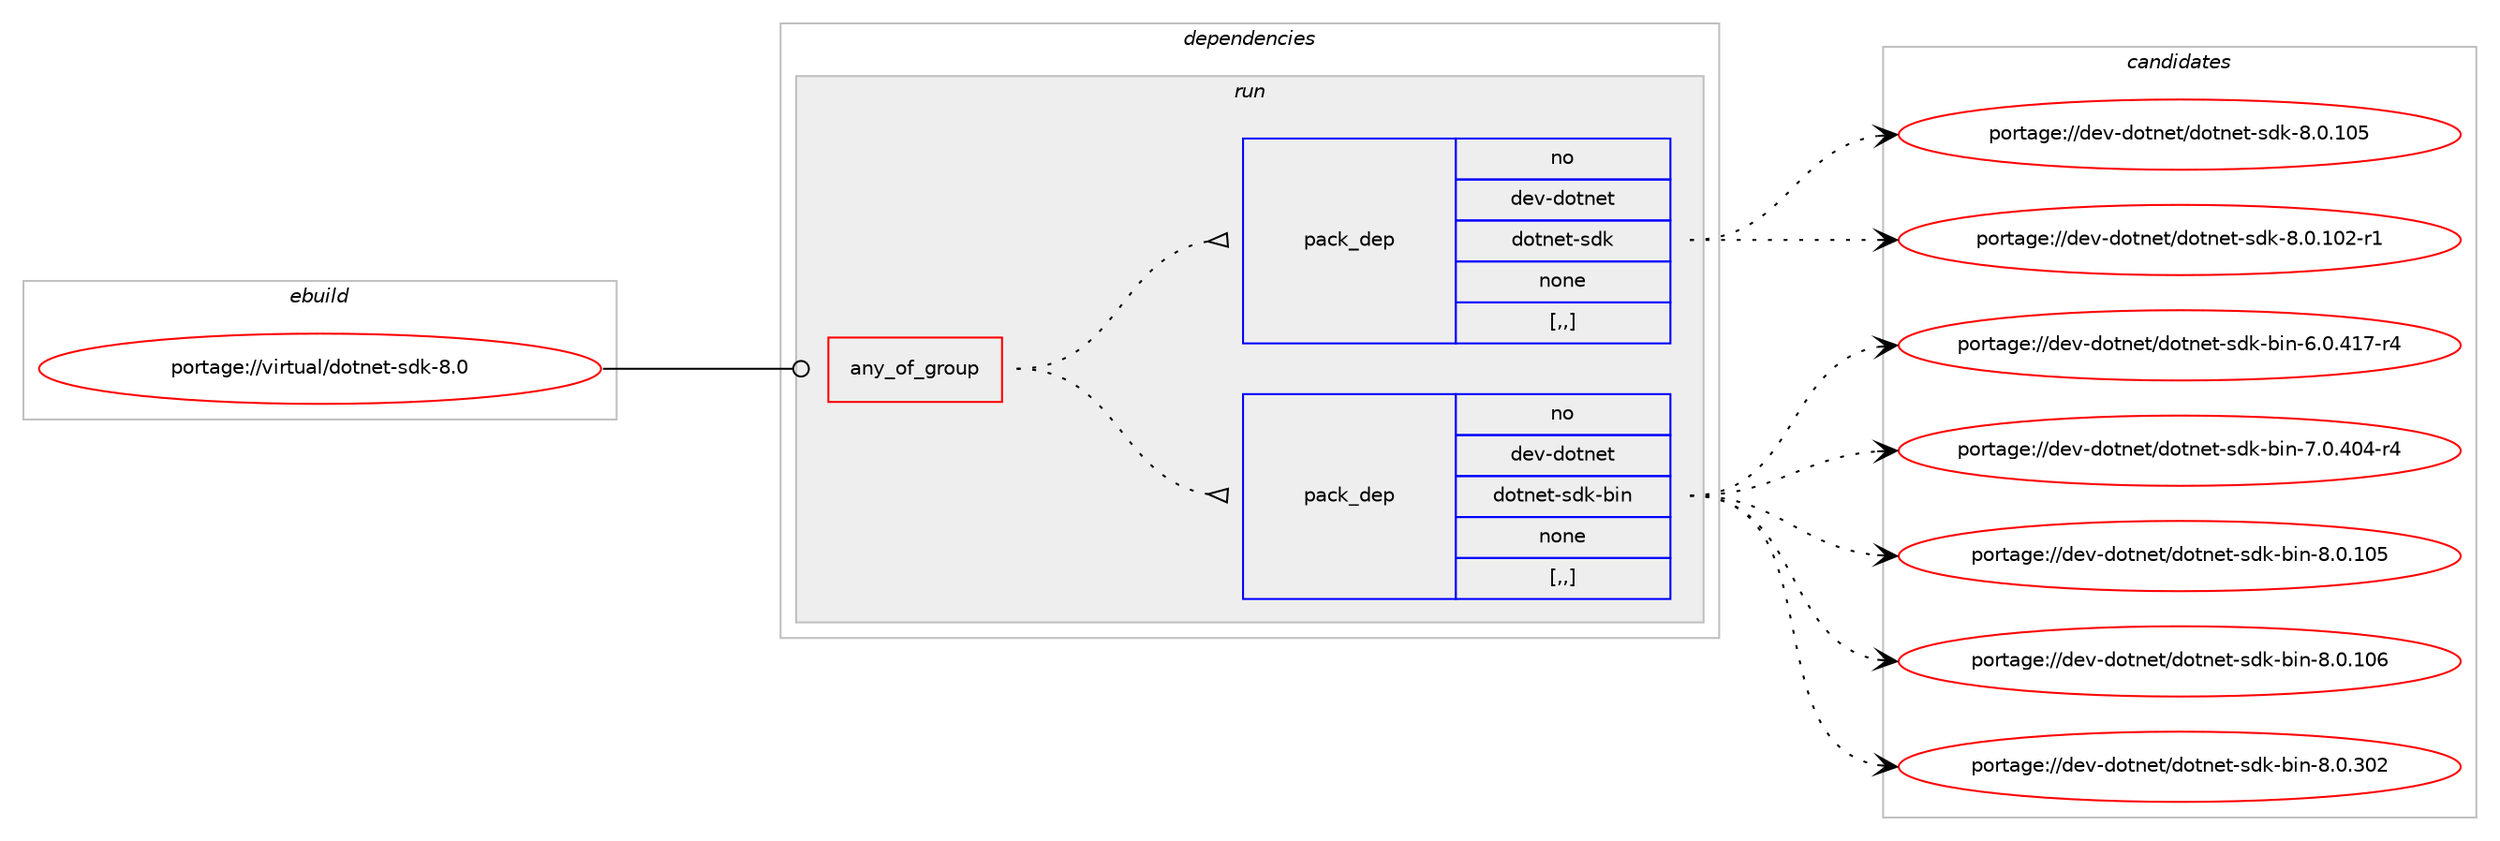 digraph prolog {

# *************
# Graph options
# *************

newrank=true;
concentrate=true;
compound=true;
graph [rankdir=LR,fontname=Helvetica,fontsize=10,ranksep=1.5];#, ranksep=2.5, nodesep=0.2];
edge  [arrowhead=vee];
node  [fontname=Helvetica,fontsize=10];

# **********
# The ebuild
# **********

subgraph cluster_leftcol {
color=gray;
rank=same;
label=<<i>ebuild</i>>;
id [label="portage://virtual/dotnet-sdk-8.0", color=red, width=4, href="../virtual/dotnet-sdk-8.0.svg"];
}

# ****************
# The dependencies
# ****************

subgraph cluster_midcol {
color=gray;
label=<<i>dependencies</i>>;
subgraph cluster_compile {
fillcolor="#eeeeee";
style=filled;
label=<<i>compile</i>>;
}
subgraph cluster_compileandrun {
fillcolor="#eeeeee";
style=filled;
label=<<i>compile and run</i>>;
}
subgraph cluster_run {
fillcolor="#eeeeee";
style=filled;
label=<<i>run</i>>;
subgraph any2767 {
dependency434075 [label=<<TABLE BORDER="0" CELLBORDER="1" CELLSPACING="0" CELLPADDING="4"><TR><TD CELLPADDING="10">any_of_group</TD></TR></TABLE>>, shape=none, color=red];subgraph pack315291 {
dependency434076 [label=<<TABLE BORDER="0" CELLBORDER="1" CELLSPACING="0" CELLPADDING="4" WIDTH="220"><TR><TD ROWSPAN="6" CELLPADDING="30">pack_dep</TD></TR><TR><TD WIDTH="110">no</TD></TR><TR><TD>dev-dotnet</TD></TR><TR><TD>dotnet-sdk-bin</TD></TR><TR><TD>none</TD></TR><TR><TD>[,,]</TD></TR></TABLE>>, shape=none, color=blue];
}
dependency434075:e -> dependency434076:w [weight=20,style="dotted",arrowhead="oinv"];
subgraph pack315292 {
dependency434077 [label=<<TABLE BORDER="0" CELLBORDER="1" CELLSPACING="0" CELLPADDING="4" WIDTH="220"><TR><TD ROWSPAN="6" CELLPADDING="30">pack_dep</TD></TR><TR><TD WIDTH="110">no</TD></TR><TR><TD>dev-dotnet</TD></TR><TR><TD>dotnet-sdk</TD></TR><TR><TD>none</TD></TR><TR><TD>[,,]</TD></TR></TABLE>>, shape=none, color=blue];
}
dependency434075:e -> dependency434077:w [weight=20,style="dotted",arrowhead="oinv"];
}
id:e -> dependency434075:w [weight=20,style="solid",arrowhead="odot"];
}
}

# **************
# The candidates
# **************

subgraph cluster_choices {
rank=same;
color=gray;
label=<<i>candidates</i>>;

subgraph choice315291 {
color=black;
nodesep=1;
choice100101118451001111161101011164710011111611010111645115100107459810511045544648465249554511452 [label="portage://dev-dotnet/dotnet-sdk-bin-6.0.417-r4", color=red, width=4,href="../dev-dotnet/dotnet-sdk-bin-6.0.417-r4.svg"];
choice100101118451001111161101011164710011111611010111645115100107459810511045554648465248524511452 [label="portage://dev-dotnet/dotnet-sdk-bin-7.0.404-r4", color=red, width=4,href="../dev-dotnet/dotnet-sdk-bin-7.0.404-r4.svg"];
choice10010111845100111116110101116471001111161101011164511510010745981051104556464846494853 [label="portage://dev-dotnet/dotnet-sdk-bin-8.0.105", color=red, width=4,href="../dev-dotnet/dotnet-sdk-bin-8.0.105.svg"];
choice10010111845100111116110101116471001111161101011164511510010745981051104556464846494854 [label="portage://dev-dotnet/dotnet-sdk-bin-8.0.106", color=red, width=4,href="../dev-dotnet/dotnet-sdk-bin-8.0.106.svg"];
choice10010111845100111116110101116471001111161101011164511510010745981051104556464846514850 [label="portage://dev-dotnet/dotnet-sdk-bin-8.0.302", color=red, width=4,href="../dev-dotnet/dotnet-sdk-bin-8.0.302.svg"];
dependency434076:e -> choice100101118451001111161101011164710011111611010111645115100107459810511045544648465249554511452:w [style=dotted,weight="100"];
dependency434076:e -> choice100101118451001111161101011164710011111611010111645115100107459810511045554648465248524511452:w [style=dotted,weight="100"];
dependency434076:e -> choice10010111845100111116110101116471001111161101011164511510010745981051104556464846494853:w [style=dotted,weight="100"];
dependency434076:e -> choice10010111845100111116110101116471001111161101011164511510010745981051104556464846494854:w [style=dotted,weight="100"];
dependency434076:e -> choice10010111845100111116110101116471001111161101011164511510010745981051104556464846514850:w [style=dotted,weight="100"];
}
subgraph choice315292 {
color=black;
nodesep=1;
choice10010111845100111116110101116471001111161101011164511510010745564648464948504511449 [label="portage://dev-dotnet/dotnet-sdk-8.0.102-r1", color=red, width=4,href="../dev-dotnet/dotnet-sdk-8.0.102-r1.svg"];
choice1001011184510011111611010111647100111116110101116451151001074556464846494853 [label="portage://dev-dotnet/dotnet-sdk-8.0.105", color=red, width=4,href="../dev-dotnet/dotnet-sdk-8.0.105.svg"];
dependency434077:e -> choice10010111845100111116110101116471001111161101011164511510010745564648464948504511449:w [style=dotted,weight="100"];
dependency434077:e -> choice1001011184510011111611010111647100111116110101116451151001074556464846494853:w [style=dotted,weight="100"];
}
}

}
